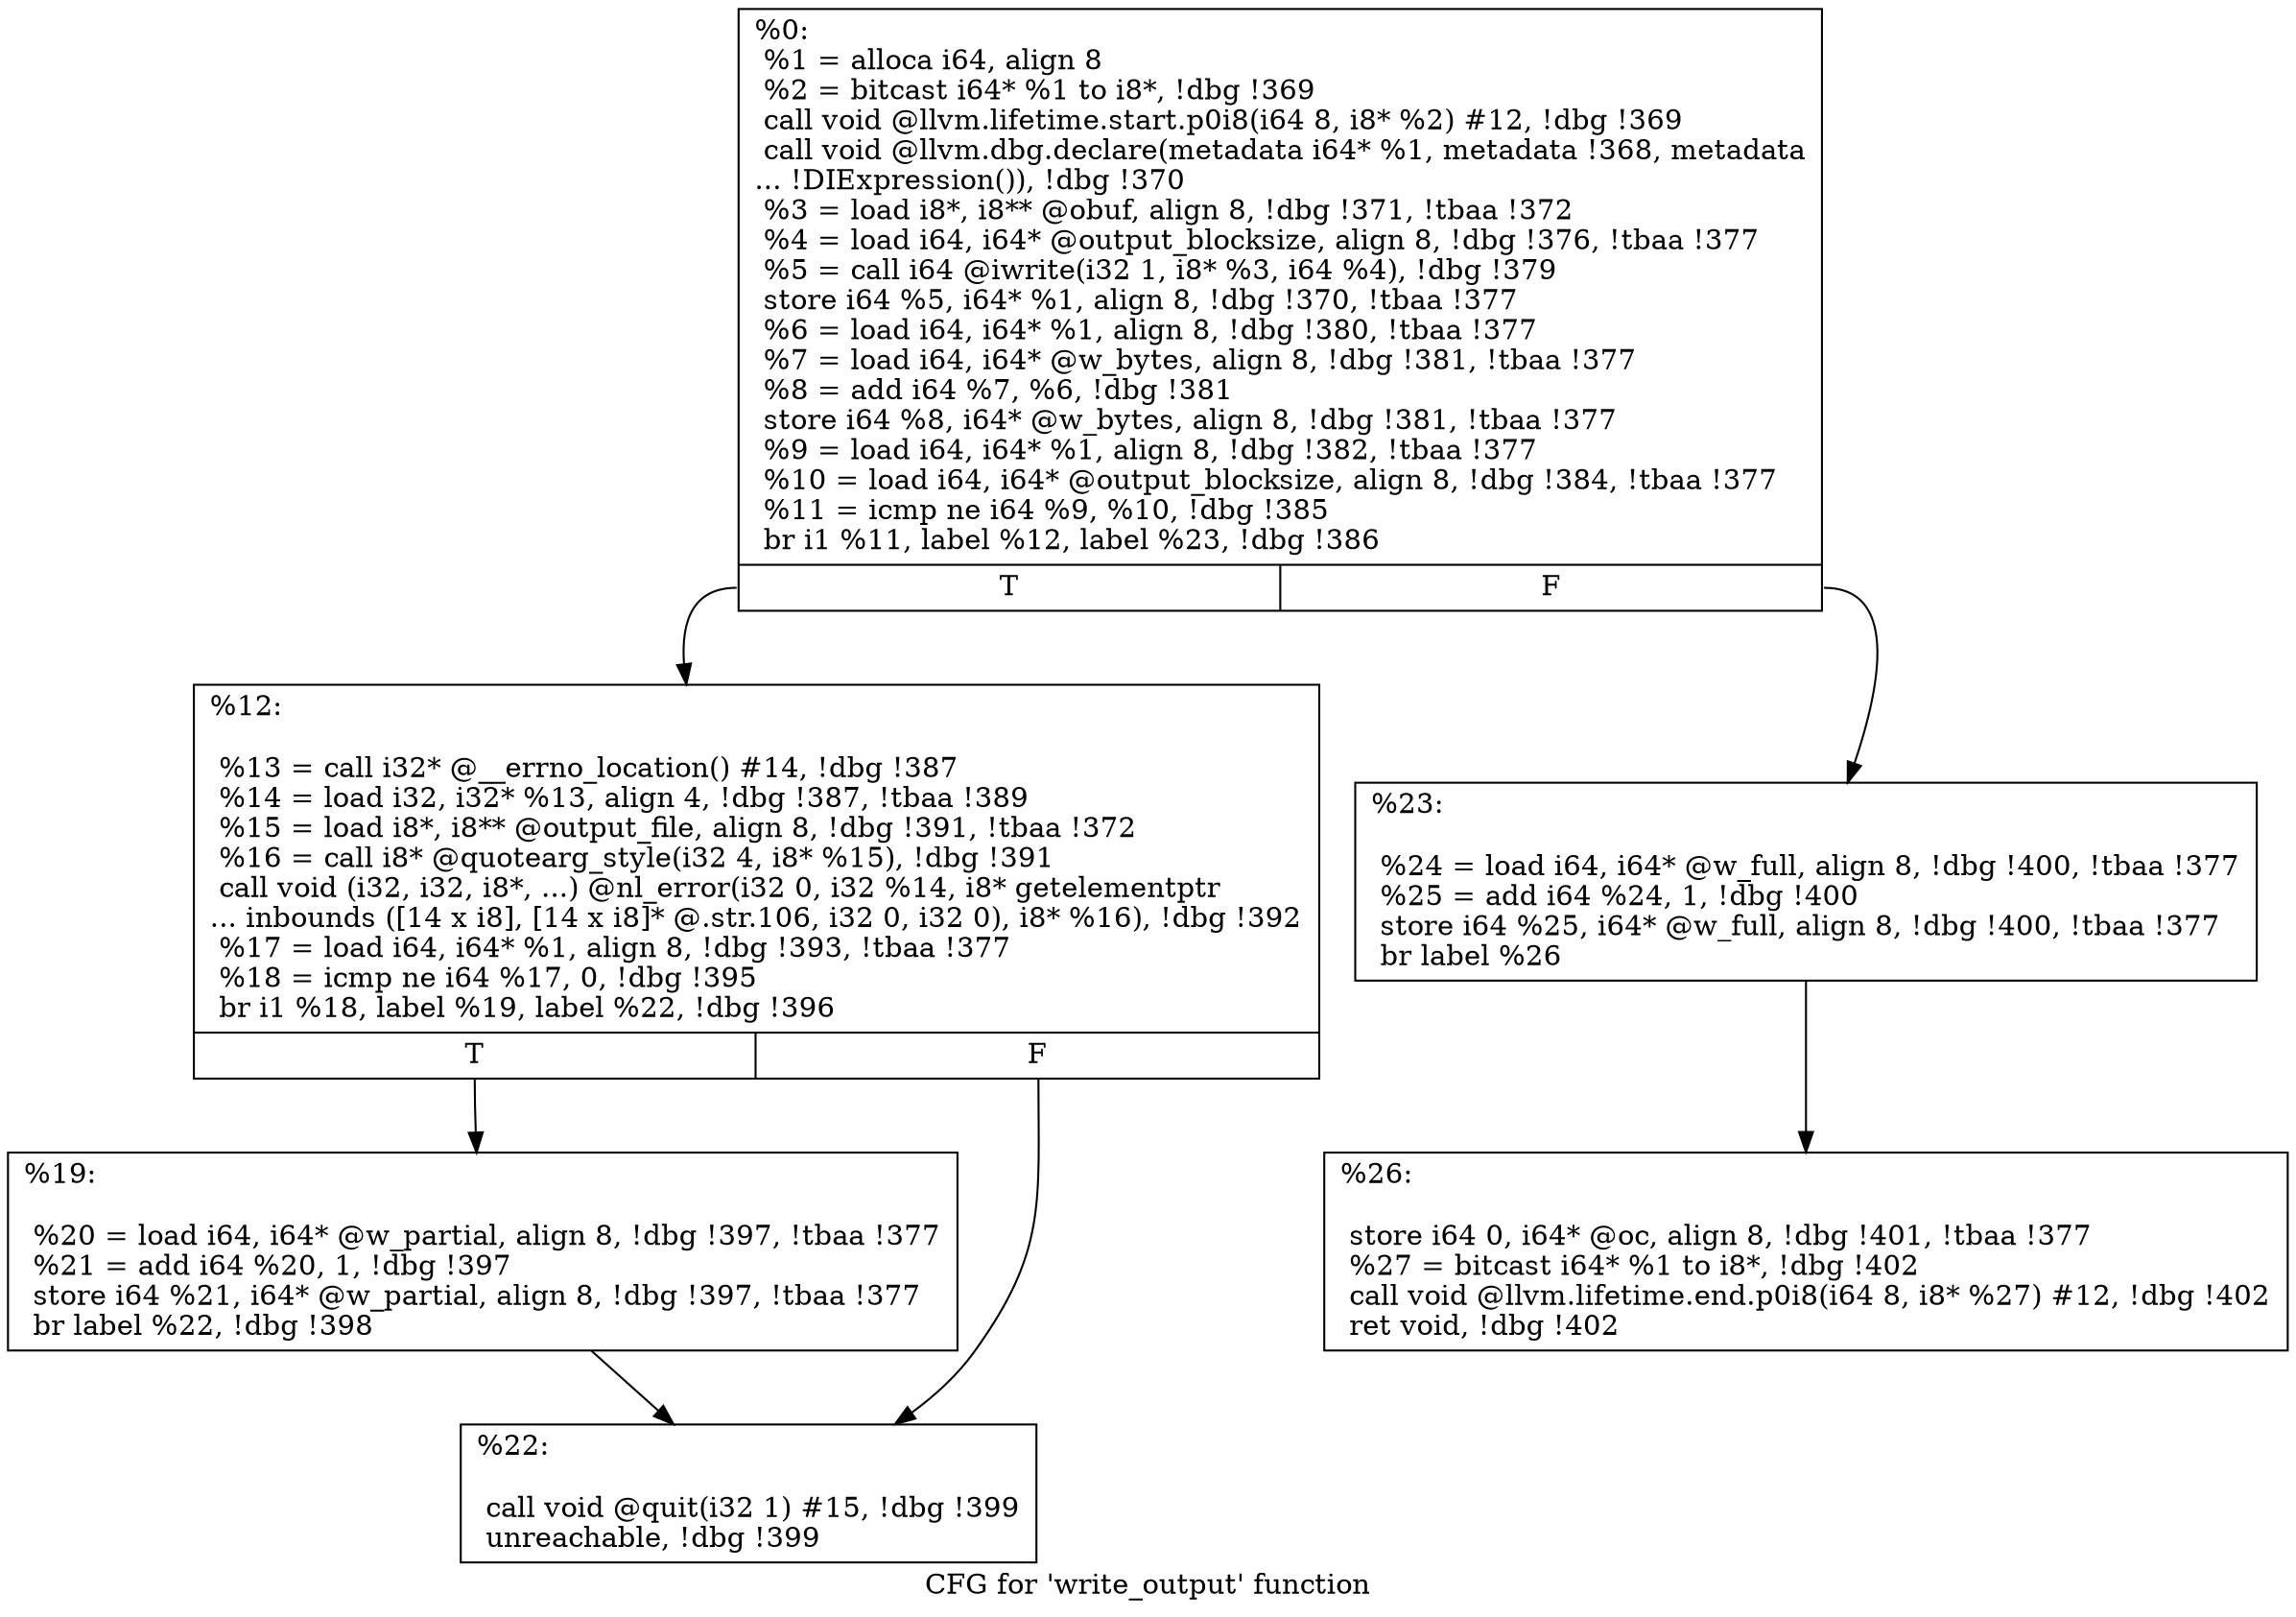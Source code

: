 digraph "CFG for 'write_output' function" {
	label="CFG for 'write_output' function";

	Node0x24e3d20 [shape=record,label="{%0:\l  %1 = alloca i64, align 8\l  %2 = bitcast i64* %1 to i8*, !dbg !369\l  call void @llvm.lifetime.start.p0i8(i64 8, i8* %2) #12, !dbg !369\l  call void @llvm.dbg.declare(metadata i64* %1, metadata !368, metadata\l... !DIExpression()), !dbg !370\l  %3 = load i8*, i8** @obuf, align 8, !dbg !371, !tbaa !372\l  %4 = load i64, i64* @output_blocksize, align 8, !dbg !376, !tbaa !377\l  %5 = call i64 @iwrite(i32 1, i8* %3, i64 %4), !dbg !379\l  store i64 %5, i64* %1, align 8, !dbg !370, !tbaa !377\l  %6 = load i64, i64* %1, align 8, !dbg !380, !tbaa !377\l  %7 = load i64, i64* @w_bytes, align 8, !dbg !381, !tbaa !377\l  %8 = add i64 %7, %6, !dbg !381\l  store i64 %8, i64* @w_bytes, align 8, !dbg !381, !tbaa !377\l  %9 = load i64, i64* %1, align 8, !dbg !382, !tbaa !377\l  %10 = load i64, i64* @output_blocksize, align 8, !dbg !384, !tbaa !377\l  %11 = icmp ne i64 %9, %10, !dbg !385\l  br i1 %11, label %12, label %23, !dbg !386\l|{<s0>T|<s1>F}}"];
	Node0x24e3d20:s0 -> Node0x24eab80;
	Node0x24e3d20:s1 -> Node0x24eacb0;
	Node0x24eab80 [shape=record,label="{%12:\l\l  %13 = call i32* @__errno_location() #14, !dbg !387\l  %14 = load i32, i32* %13, align 4, !dbg !387, !tbaa !389\l  %15 = load i8*, i8** @output_file, align 8, !dbg !391, !tbaa !372\l  %16 = call i8* @quotearg_style(i32 4, i8* %15), !dbg !391\l  call void (i32, i32, i8*, ...) @nl_error(i32 0, i32 %14, i8* getelementptr\l... inbounds ([14 x i8], [14 x i8]* @.str.106, i32 0, i32 0), i8* %16), !dbg !392\l  %17 = load i64, i64* %1, align 8, !dbg !393, !tbaa !377\l  %18 = icmp ne i64 %17, 0, !dbg !395\l  br i1 %18, label %19, label %22, !dbg !396\l|{<s0>T|<s1>F}}"];
	Node0x24eab80:s0 -> Node0x24eac10;
	Node0x24eab80:s1 -> Node0x24eac60;
	Node0x24eac10 [shape=record,label="{%19:\l\l  %20 = load i64, i64* @w_partial, align 8, !dbg !397, !tbaa !377\l  %21 = add i64 %20, 1, !dbg !397\l  store i64 %21, i64* @w_partial, align 8, !dbg !397, !tbaa !377\l  br label %22, !dbg !398\l}"];
	Node0x24eac10 -> Node0x24eac60;
	Node0x24eac60 [shape=record,label="{%22:\l\l  call void @quit(i32 1) #15, !dbg !399\l  unreachable, !dbg !399\l}"];
	Node0x24eacb0 [shape=record,label="{%23:\l\l  %24 = load i64, i64* @w_full, align 8, !dbg !400, !tbaa !377\l  %25 = add i64 %24, 1, !dbg !400\l  store i64 %25, i64* @w_full, align 8, !dbg !400, !tbaa !377\l  br label %26\l}"];
	Node0x24eacb0 -> Node0x24ead00;
	Node0x24ead00 [shape=record,label="{%26:\l\l  store i64 0, i64* @oc, align 8, !dbg !401, !tbaa !377\l  %27 = bitcast i64* %1 to i8*, !dbg !402\l  call void @llvm.lifetime.end.p0i8(i64 8, i8* %27) #12, !dbg !402\l  ret void, !dbg !402\l}"];
}
